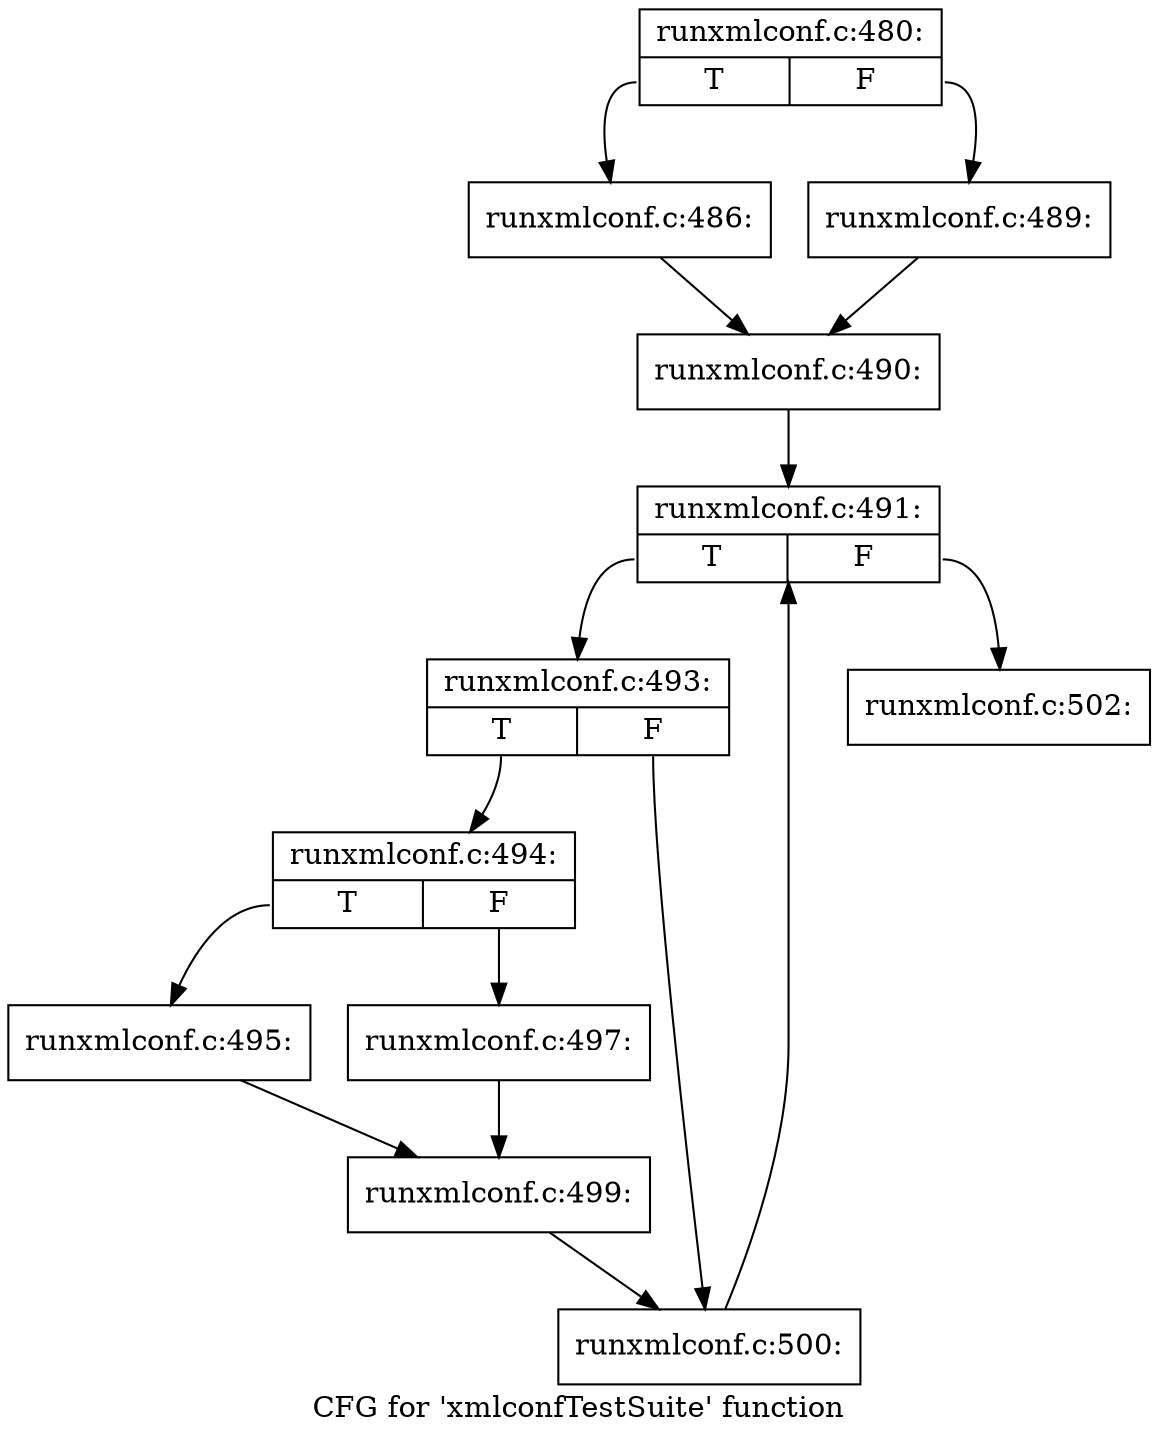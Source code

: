 digraph "CFG for 'xmlconfTestSuite' function" {
	label="CFG for 'xmlconfTestSuite' function";

	Node0x3c38590 [shape=record,label="{runxmlconf.c:480:|{<s0>T|<s1>F}}"];
	Node0x3c38590:s0 -> Node0x3c39270;
	Node0x3c38590:s1 -> Node0x3c4e710;
	Node0x3c39270 [shape=record,label="{runxmlconf.c:486:}"];
	Node0x3c39270 -> Node0x3c4e1e0;
	Node0x3c4e710 [shape=record,label="{runxmlconf.c:489:}"];
	Node0x3c4e710 -> Node0x3c4e1e0;
	Node0x3c4e1e0 [shape=record,label="{runxmlconf.c:490:}"];
	Node0x3c4e1e0 -> Node0x3c4f4a0;
	Node0x3c4f4a0 [shape=record,label="{runxmlconf.c:491:|{<s0>T|<s1>F}}"];
	Node0x3c4f4a0:s0 -> Node0x3c4f850;
	Node0x3c4f4a0:s1 -> Node0x3c4f680;
	Node0x3c4f850 [shape=record,label="{runxmlconf.c:493:|{<s0>T|<s1>F}}"];
	Node0x3c4f850:s0 -> Node0x3c4f990;
	Node0x3c4f850:s1 -> Node0x3c4f9e0;
	Node0x3c4f990 [shape=record,label="{runxmlconf.c:494:|{<s0>T|<s1>F}}"];
	Node0x3c4f990:s0 -> Node0x3c4fd70;
	Node0x3c4f990:s1 -> Node0x3c4fe10;
	Node0x3c4fd70 [shape=record,label="{runxmlconf.c:495:}"];
	Node0x3c4fd70 -> Node0x3c4fdc0;
	Node0x3c4fe10 [shape=record,label="{runxmlconf.c:497:}"];
	Node0x3c4fe10 -> Node0x3c4fdc0;
	Node0x3c4fdc0 [shape=record,label="{runxmlconf.c:499:}"];
	Node0x3c4fdc0 -> Node0x3c4f9e0;
	Node0x3c4f9e0 [shape=record,label="{runxmlconf.c:500:}"];
	Node0x3c4f9e0 -> Node0x3c4f4a0;
	Node0x3c4f680 [shape=record,label="{runxmlconf.c:502:}"];
}
